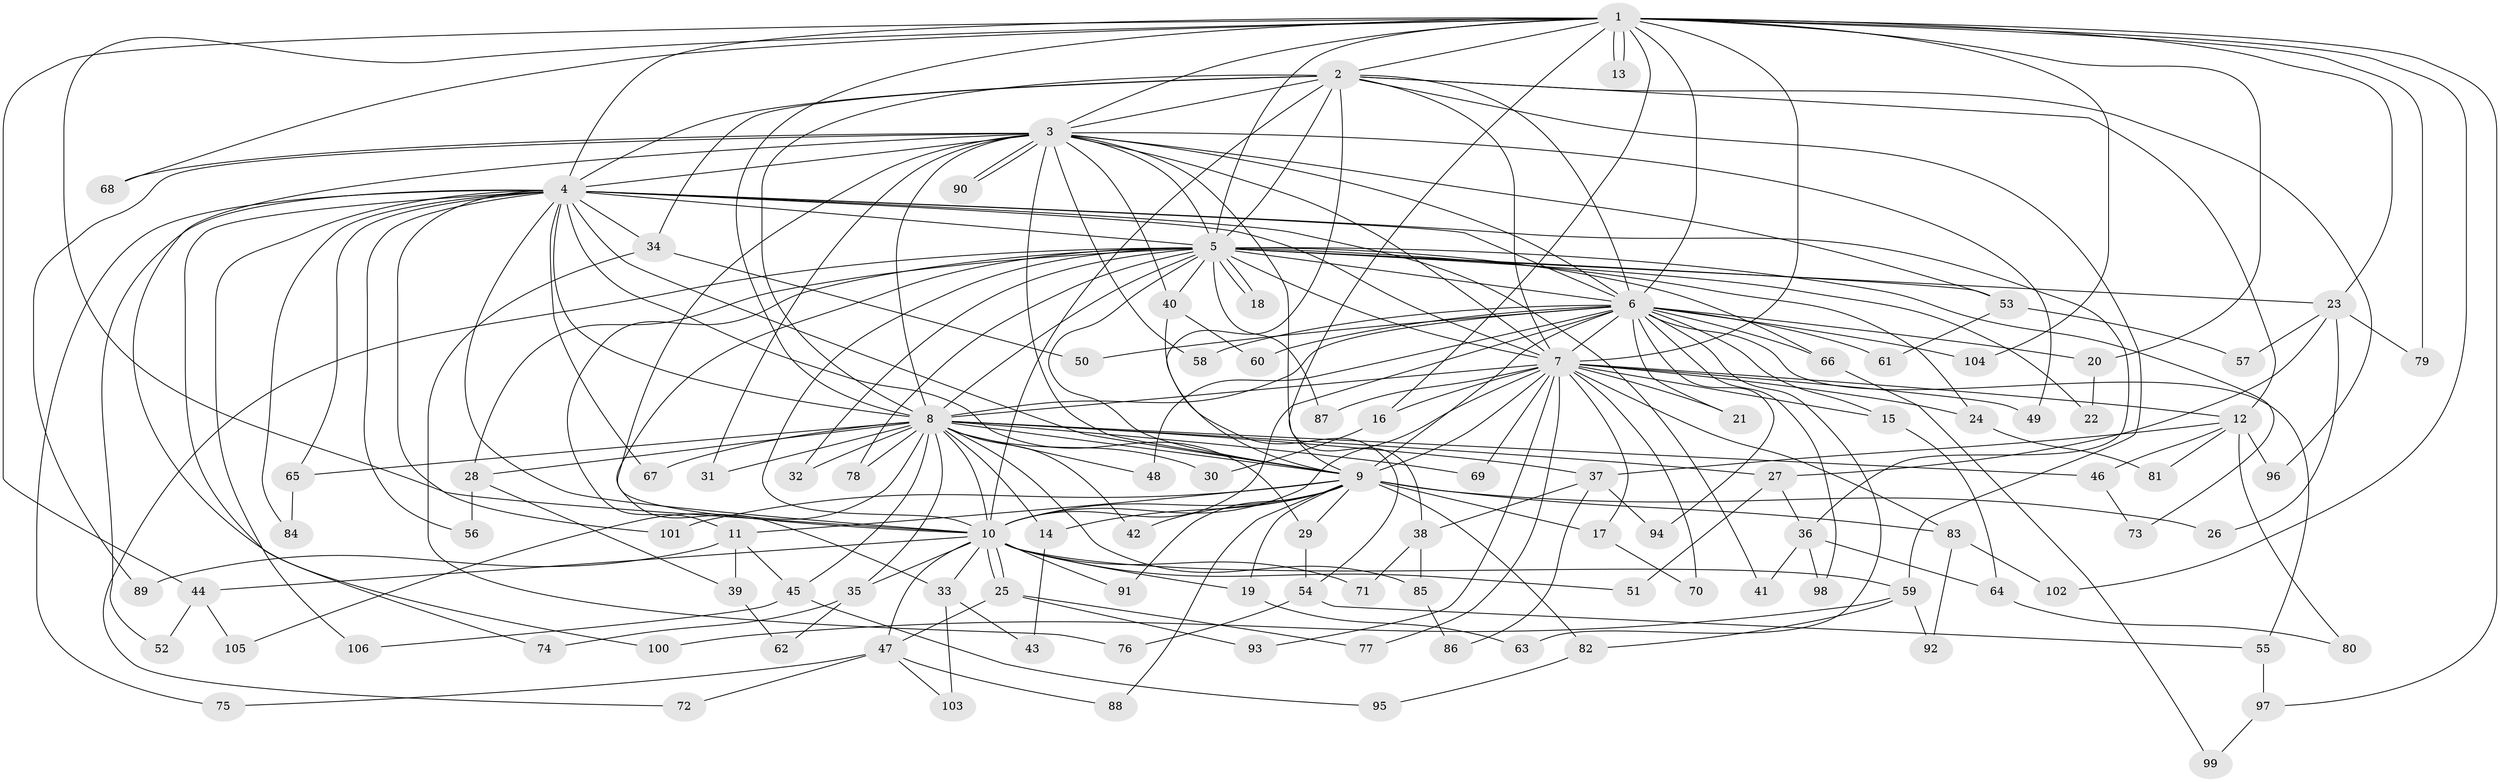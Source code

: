 // Generated by graph-tools (version 1.1) at 2025/01/03/09/25 03:01:25]
// undirected, 106 vertices, 237 edges
graph export_dot {
graph [start="1"]
  node [color=gray90,style=filled];
  1;
  2;
  3;
  4;
  5;
  6;
  7;
  8;
  9;
  10;
  11;
  12;
  13;
  14;
  15;
  16;
  17;
  18;
  19;
  20;
  21;
  22;
  23;
  24;
  25;
  26;
  27;
  28;
  29;
  30;
  31;
  32;
  33;
  34;
  35;
  36;
  37;
  38;
  39;
  40;
  41;
  42;
  43;
  44;
  45;
  46;
  47;
  48;
  49;
  50;
  51;
  52;
  53;
  54;
  55;
  56;
  57;
  58;
  59;
  60;
  61;
  62;
  63;
  64;
  65;
  66;
  67;
  68;
  69;
  70;
  71;
  72;
  73;
  74;
  75;
  76;
  77;
  78;
  79;
  80;
  81;
  82;
  83;
  84;
  85;
  86;
  87;
  88;
  89;
  90;
  91;
  92;
  93;
  94;
  95;
  96;
  97;
  98;
  99;
  100;
  101;
  102;
  103;
  104;
  105;
  106;
  1 -- 2;
  1 -- 3;
  1 -- 4;
  1 -- 5;
  1 -- 6;
  1 -- 7;
  1 -- 8;
  1 -- 9;
  1 -- 10;
  1 -- 13;
  1 -- 13;
  1 -- 16;
  1 -- 20;
  1 -- 23;
  1 -- 44;
  1 -- 68;
  1 -- 79;
  1 -- 97;
  1 -- 102;
  1 -- 104;
  2 -- 3;
  2 -- 4;
  2 -- 5;
  2 -- 6;
  2 -- 7;
  2 -- 8;
  2 -- 9;
  2 -- 10;
  2 -- 12;
  2 -- 34;
  2 -- 59;
  2 -- 96;
  3 -- 4;
  3 -- 5;
  3 -- 6;
  3 -- 7;
  3 -- 8;
  3 -- 9;
  3 -- 10;
  3 -- 31;
  3 -- 38;
  3 -- 40;
  3 -- 49;
  3 -- 53;
  3 -- 58;
  3 -- 68;
  3 -- 89;
  3 -- 90;
  3 -- 90;
  3 -- 100;
  4 -- 5;
  4 -- 6;
  4 -- 7;
  4 -- 8;
  4 -- 9;
  4 -- 10;
  4 -- 29;
  4 -- 34;
  4 -- 36;
  4 -- 41;
  4 -- 52;
  4 -- 56;
  4 -- 65;
  4 -- 67;
  4 -- 74;
  4 -- 75;
  4 -- 84;
  4 -- 101;
  4 -- 106;
  5 -- 6;
  5 -- 7;
  5 -- 8;
  5 -- 9;
  5 -- 10;
  5 -- 11;
  5 -- 18;
  5 -- 18;
  5 -- 22;
  5 -- 23;
  5 -- 24;
  5 -- 28;
  5 -- 32;
  5 -- 33;
  5 -- 40;
  5 -- 53;
  5 -- 66;
  5 -- 72;
  5 -- 73;
  5 -- 78;
  5 -- 87;
  6 -- 7;
  6 -- 8;
  6 -- 9;
  6 -- 10;
  6 -- 15;
  6 -- 20;
  6 -- 21;
  6 -- 48;
  6 -- 50;
  6 -- 55;
  6 -- 58;
  6 -- 60;
  6 -- 61;
  6 -- 63;
  6 -- 66;
  6 -- 94;
  6 -- 98;
  6 -- 104;
  7 -- 8;
  7 -- 9;
  7 -- 10;
  7 -- 12;
  7 -- 15;
  7 -- 16;
  7 -- 17;
  7 -- 21;
  7 -- 24;
  7 -- 49;
  7 -- 69;
  7 -- 70;
  7 -- 77;
  7 -- 83;
  7 -- 87;
  7 -- 93;
  8 -- 9;
  8 -- 10;
  8 -- 14;
  8 -- 27;
  8 -- 28;
  8 -- 30;
  8 -- 31;
  8 -- 32;
  8 -- 35;
  8 -- 37;
  8 -- 42;
  8 -- 45;
  8 -- 46;
  8 -- 48;
  8 -- 65;
  8 -- 67;
  8 -- 69;
  8 -- 78;
  8 -- 85;
  8 -- 105;
  9 -- 10;
  9 -- 11;
  9 -- 14;
  9 -- 17;
  9 -- 19;
  9 -- 26;
  9 -- 29;
  9 -- 42;
  9 -- 82;
  9 -- 83;
  9 -- 88;
  9 -- 91;
  9 -- 101;
  10 -- 19;
  10 -- 25;
  10 -- 25;
  10 -- 33;
  10 -- 35;
  10 -- 44;
  10 -- 47;
  10 -- 51;
  10 -- 59;
  10 -- 71;
  10 -- 91;
  11 -- 39;
  11 -- 45;
  11 -- 89;
  12 -- 37;
  12 -- 46;
  12 -- 80;
  12 -- 81;
  12 -- 96;
  14 -- 43;
  15 -- 64;
  16 -- 30;
  17 -- 70;
  19 -- 63;
  20 -- 22;
  23 -- 26;
  23 -- 27;
  23 -- 57;
  23 -- 79;
  24 -- 81;
  25 -- 47;
  25 -- 77;
  25 -- 93;
  27 -- 36;
  27 -- 51;
  28 -- 39;
  28 -- 56;
  29 -- 54;
  33 -- 43;
  33 -- 103;
  34 -- 50;
  34 -- 76;
  35 -- 62;
  35 -- 74;
  36 -- 41;
  36 -- 64;
  36 -- 98;
  37 -- 38;
  37 -- 86;
  37 -- 94;
  38 -- 71;
  38 -- 85;
  39 -- 62;
  40 -- 54;
  40 -- 60;
  44 -- 52;
  44 -- 105;
  45 -- 95;
  45 -- 106;
  46 -- 73;
  47 -- 72;
  47 -- 75;
  47 -- 88;
  47 -- 103;
  53 -- 57;
  53 -- 61;
  54 -- 55;
  54 -- 76;
  55 -- 97;
  59 -- 82;
  59 -- 92;
  59 -- 100;
  64 -- 80;
  65 -- 84;
  66 -- 99;
  82 -- 95;
  83 -- 92;
  83 -- 102;
  85 -- 86;
  97 -- 99;
}
